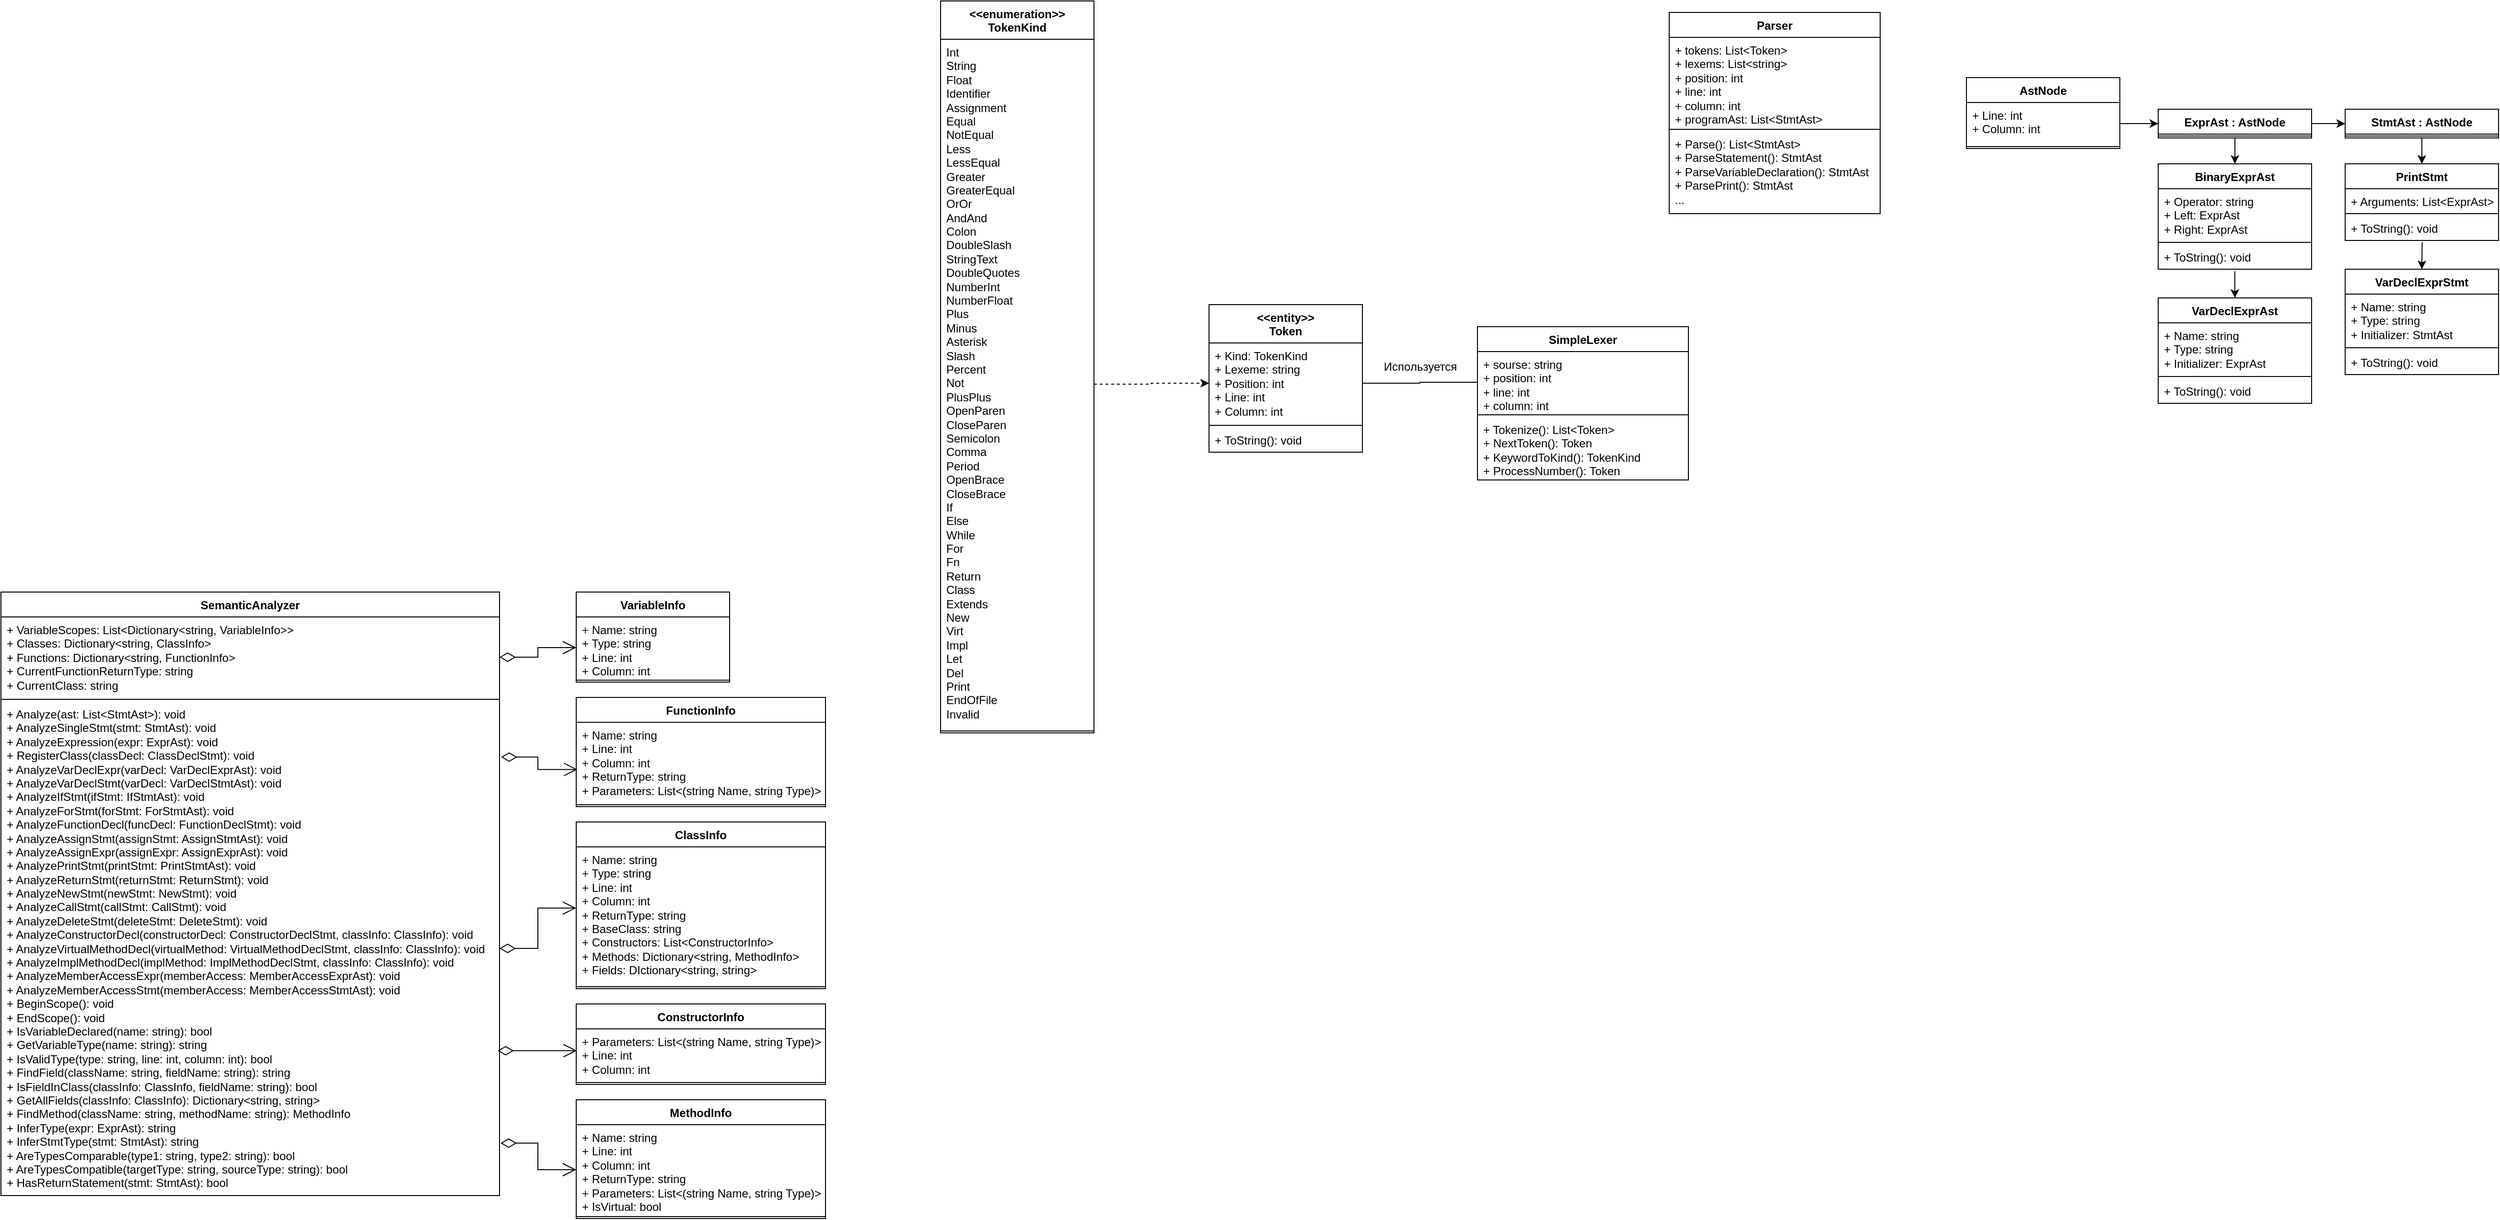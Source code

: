 <mxfile version="26.2.14">
  <diagram name="Page-1" id="e7e014a7-5840-1c2e-5031-d8a46d1fe8dd">
    <mxGraphModel dx="1787" dy="943" grid="1" gridSize="10" guides="1" tooltips="1" connect="1" arrows="1" fold="1" page="1" pageScale="1" pageWidth="1169" pageHeight="826" background="none" math="0" shadow="0">
      <root>
        <mxCell id="0" />
        <mxCell id="1" parent="0" />
        <mxCell id="PAyd272_Thw8yAXDjtvD-41" value="&lt;div&gt;&amp;lt;&amp;lt;entity&amp;gt;&amp;gt;&lt;/div&gt;Token" style="swimlane;fontStyle=1;align=center;verticalAlign=top;childLayout=stackLayout;horizontal=1;startSize=40;horizontalStack=0;resizeParent=1;resizeParentMax=0;resizeLast=0;collapsible=1;marginBottom=0;whiteSpace=wrap;html=1;" parent="1" vertex="1">
          <mxGeometry x="1330" y="650" width="160" height="154" as="geometry" />
        </mxCell>
        <mxCell id="PAyd272_Thw8yAXDjtvD-42" value="+ Kind: TokenKind&lt;div&gt;+ Lexeme: string&lt;/div&gt;&lt;div&gt;+ Position: int&lt;/div&gt;&lt;div&gt;+ Line: int&lt;/div&gt;&lt;div&gt;+ Column: int&lt;/div&gt;" style="text;strokeColor=none;fillColor=none;align=left;verticalAlign=top;spacingLeft=4;spacingRight=4;overflow=hidden;rotatable=0;points=[[0,0.5],[1,0.5]];portConstraint=eastwest;whiteSpace=wrap;html=1;" parent="PAyd272_Thw8yAXDjtvD-41" vertex="1">
          <mxGeometry y="40" width="160" height="84" as="geometry" />
        </mxCell>
        <mxCell id="PAyd272_Thw8yAXDjtvD-43" value="" style="line;strokeWidth=1;fillColor=none;align=left;verticalAlign=middle;spacingTop=-1;spacingLeft=3;spacingRight=3;rotatable=0;labelPosition=right;points=[];portConstraint=eastwest;strokeColor=inherit;" parent="PAyd272_Thw8yAXDjtvD-41" vertex="1">
          <mxGeometry y="124" width="160" height="4" as="geometry" />
        </mxCell>
        <mxCell id="PAyd272_Thw8yAXDjtvD-44" value="+ ToString(): void" style="text;strokeColor=none;fillColor=none;align=left;verticalAlign=top;spacingLeft=4;spacingRight=4;overflow=hidden;rotatable=0;points=[[0,0.5],[1,0.5]];portConstraint=eastwest;whiteSpace=wrap;html=1;" parent="PAyd272_Thw8yAXDjtvD-41" vertex="1">
          <mxGeometry y="128" width="160" height="26" as="geometry" />
        </mxCell>
        <mxCell id="PAyd272_Thw8yAXDjtvD-46" value="&lt;div&gt;&amp;lt;&amp;lt;enumeration&amp;gt;&amp;gt;&lt;/div&gt;TokenKind" style="swimlane;fontStyle=1;align=center;verticalAlign=top;childLayout=stackLayout;horizontal=1;startSize=40;horizontalStack=0;resizeParent=1;resizeParentMax=0;resizeLast=0;collapsible=1;marginBottom=0;whiteSpace=wrap;html=1;" parent="1" vertex="1">
          <mxGeometry x="1050" y="333" width="160" height="764" as="geometry" />
        </mxCell>
        <mxCell id="PAyd272_Thw8yAXDjtvD-47" value="Int&#xa;String&#xa;Float&#xa;Identifier&#xa;Assignment&#xa;Equal&#xa;NotEqual&#xa;Less&#xa;LessEqual&#xa;Greater&#xa;GreaterEqual&#xa;OrOr&#xa;AndAnd&#xa;Colon&#xa;DoubleSlash&#xa;StringText&#xa;DoubleQuotes&#xa;NumberInt&#xa;NumberFloat&#xa;Plus&#xa;Minus&#xa;Asterisk&#xa;Slash&#xa;Percent&#xa;Not&#xa;PlusPlus&#xa;OpenParen&#xa;CloseParen&#xa;Semicolon&#xa;Comma&#xa;Period&#xa;OpenBrace&#xa;CloseBrace&#xa;If&#xa;Else&#xa;While&#xa;For&#xa;Fn&#xa;Return&#xa;Class&#xa;Extends&#xa;New&#xa;Virt&#xa;Impl&#xa;Let&#xa;Del&#xa;Print&#xa;EndOfFile&#xa;Invalid" style="text;strokeColor=none;fillColor=none;align=left;verticalAlign=top;spacingLeft=4;spacingRight=4;overflow=hidden;rotatable=0;points=[[0,0.5],[1,0.5]];portConstraint=eastwest;whiteSpace=wrap;html=1;" parent="PAyd272_Thw8yAXDjtvD-46" vertex="1">
          <mxGeometry y="40" width="160" height="720" as="geometry" />
        </mxCell>
        <mxCell id="PAyd272_Thw8yAXDjtvD-48" value="" style="line;strokeWidth=1;fillColor=none;align=left;verticalAlign=middle;spacingTop=-1;spacingLeft=3;spacingRight=3;rotatable=0;labelPosition=right;points=[];portConstraint=eastwest;strokeColor=inherit;" parent="PAyd272_Thw8yAXDjtvD-46" vertex="1">
          <mxGeometry y="760" width="160" height="4" as="geometry" />
        </mxCell>
        <mxCell id="PAyd272_Thw8yAXDjtvD-84" style="edgeStyle=orthogonalEdgeStyle;rounded=0;orthogonalLoop=1;jettySize=auto;html=1;exitX=1;exitY=0.25;exitDx=0;exitDy=0;" parent="1" source="PAyd272_Thw8yAXDjtvD-50" edge="1">
          <mxGeometry relative="1" as="geometry">
            <mxPoint x="2280.333" y="431.333" as="targetPoint" />
          </mxGeometry>
        </mxCell>
        <mxCell id="PAyd272_Thw8yAXDjtvD-50" value="AstNode" style="swimlane;fontStyle=1;align=center;verticalAlign=top;childLayout=stackLayout;horizontal=1;startSize=26;horizontalStack=0;resizeParent=1;resizeParentMax=0;resizeLast=0;collapsible=1;marginBottom=0;whiteSpace=wrap;html=1;" parent="1" vertex="1">
          <mxGeometry x="2120" y="413" width="160" height="74" as="geometry" />
        </mxCell>
        <mxCell id="PAyd272_Thw8yAXDjtvD-51" value="+ Line: int&lt;div&gt;+ Column: int&lt;/div&gt;" style="text;strokeColor=none;fillColor=none;align=left;verticalAlign=top;spacingLeft=4;spacingRight=4;overflow=hidden;rotatable=0;points=[[0,0.5],[1,0.5]];portConstraint=eastwest;whiteSpace=wrap;html=1;" parent="PAyd272_Thw8yAXDjtvD-50" vertex="1">
          <mxGeometry y="26" width="160" height="44" as="geometry" />
        </mxCell>
        <mxCell id="PAyd272_Thw8yAXDjtvD-52" value="" style="line;strokeWidth=1;fillColor=none;align=left;verticalAlign=middle;spacingTop=-1;spacingLeft=3;spacingRight=3;rotatable=0;labelPosition=right;points=[];portConstraint=eastwest;strokeColor=inherit;" parent="PAyd272_Thw8yAXDjtvD-50" vertex="1">
          <mxGeometry y="70" width="160" height="4" as="geometry" />
        </mxCell>
        <mxCell id="PAyd272_Thw8yAXDjtvD-86" style="edgeStyle=orthogonalEdgeStyle;rounded=0;orthogonalLoop=1;jettySize=auto;html=1;exitX=1;exitY=0.5;exitDx=0;exitDy=0;" parent="1" source="PAyd272_Thw8yAXDjtvD-54" target="PAyd272_Thw8yAXDjtvD-57" edge="1">
          <mxGeometry relative="1" as="geometry" />
        </mxCell>
        <mxCell id="PAyd272_Thw8yAXDjtvD-87" style="edgeStyle=orthogonalEdgeStyle;rounded=0;orthogonalLoop=1;jettySize=auto;html=1;exitX=0.5;exitY=1;exitDx=0;exitDy=0;entryX=0.5;entryY=0;entryDx=0;entryDy=0;" parent="1" source="PAyd272_Thw8yAXDjtvD-54" target="PAyd272_Thw8yAXDjtvD-70" edge="1">
          <mxGeometry relative="1" as="geometry" />
        </mxCell>
        <mxCell id="PAyd272_Thw8yAXDjtvD-54" value="ExprAst : AstNode" style="swimlane;fontStyle=1;align=center;verticalAlign=top;childLayout=stackLayout;horizontal=1;startSize=26;horizontalStack=0;resizeParent=1;resizeParentMax=0;resizeLast=0;collapsible=1;marginBottom=0;whiteSpace=wrap;html=1;" parent="1" vertex="1">
          <mxGeometry x="2320" y="446" width="160" height="30" as="geometry" />
        </mxCell>
        <mxCell id="PAyd272_Thw8yAXDjtvD-56" value="" style="line;strokeWidth=1;fillColor=none;align=left;verticalAlign=middle;spacingTop=-1;spacingLeft=3;spacingRight=3;rotatable=0;labelPosition=right;points=[];portConstraint=eastwest;strokeColor=inherit;" parent="PAyd272_Thw8yAXDjtvD-54" vertex="1">
          <mxGeometry y="26" width="160" height="4" as="geometry" />
        </mxCell>
        <mxCell id="PAyd272_Thw8yAXDjtvD-57" value="StmtAst : AstNode" style="swimlane;fontStyle=1;align=center;verticalAlign=top;childLayout=stackLayout;horizontal=1;startSize=26;horizontalStack=0;resizeParent=1;resizeParentMax=0;resizeLast=0;collapsible=1;marginBottom=0;whiteSpace=wrap;html=1;" parent="1" vertex="1">
          <mxGeometry x="2515" y="446" width="160" height="30" as="geometry" />
        </mxCell>
        <mxCell id="PAyd272_Thw8yAXDjtvD-59" value="" style="line;strokeWidth=1;fillColor=none;align=left;verticalAlign=middle;spacingTop=-1;spacingLeft=3;spacingRight=3;rotatable=0;labelPosition=right;points=[];portConstraint=eastwest;strokeColor=inherit;" parent="PAyd272_Thw8yAXDjtvD-57" vertex="1">
          <mxGeometry y="26" width="160" height="4" as="geometry" />
        </mxCell>
        <mxCell id="PAyd272_Thw8yAXDjtvD-89" style="edgeStyle=orthogonalEdgeStyle;rounded=0;orthogonalLoop=1;jettySize=auto;html=1;exitX=0.5;exitY=0;exitDx=0;exitDy=0;entryX=0.5;entryY=1;entryDx=0;entryDy=0;startArrow=classic;startFill=1;endArrow=none;" parent="1" source="PAyd272_Thw8yAXDjtvD-66" target="PAyd272_Thw8yAXDjtvD-57" edge="1">
          <mxGeometry relative="1" as="geometry" />
        </mxCell>
        <mxCell id="PAyd272_Thw8yAXDjtvD-66" value="PrintStmt" style="swimlane;fontStyle=1;align=center;verticalAlign=top;childLayout=stackLayout;horizontal=1;startSize=26;horizontalStack=0;resizeParent=1;resizeParentMax=0;resizeLast=0;collapsible=1;marginBottom=0;whiteSpace=wrap;html=1;" parent="1" vertex="1">
          <mxGeometry x="2515" y="503" width="160" height="80" as="geometry" />
        </mxCell>
        <mxCell id="PAyd272_Thw8yAXDjtvD-67" value="+ Arguments: List&amp;lt;ExprAst&amp;gt;" style="text;strokeColor=none;fillColor=none;align=left;verticalAlign=top;spacingLeft=4;spacingRight=4;overflow=hidden;rotatable=0;points=[[0,0.5],[1,0.5]];portConstraint=eastwest;whiteSpace=wrap;html=1;" parent="PAyd272_Thw8yAXDjtvD-66" vertex="1">
          <mxGeometry y="26" width="160" height="24" as="geometry" />
        </mxCell>
        <mxCell id="PAyd272_Thw8yAXDjtvD-68" value="" style="line;strokeWidth=1;fillColor=none;align=left;verticalAlign=middle;spacingTop=-1;spacingLeft=3;spacingRight=3;rotatable=0;labelPosition=right;points=[];portConstraint=eastwest;strokeColor=inherit;" parent="PAyd272_Thw8yAXDjtvD-66" vertex="1">
          <mxGeometry y="50" width="160" height="4" as="geometry" />
        </mxCell>
        <mxCell id="PAyd272_Thw8yAXDjtvD-69" value="+ ToString(): void" style="text;strokeColor=none;fillColor=none;align=left;verticalAlign=top;spacingLeft=4;spacingRight=4;overflow=hidden;rotatable=0;points=[[0,0.5],[1,0.5]];portConstraint=eastwest;whiteSpace=wrap;html=1;" parent="PAyd272_Thw8yAXDjtvD-66" vertex="1">
          <mxGeometry y="54" width="160" height="26" as="geometry" />
        </mxCell>
        <mxCell id="PAyd272_Thw8yAXDjtvD-88" style="edgeStyle=orthogonalEdgeStyle;rounded=0;orthogonalLoop=1;jettySize=auto;html=1;exitX=0.499;exitY=1.082;exitDx=0;exitDy=0;entryX=0.5;entryY=0;entryDx=0;entryDy=0;exitPerimeter=0;" parent="1" source="PAyd272_Thw8yAXDjtvD-73" target="PAyd272_Thw8yAXDjtvD-74" edge="1">
          <mxGeometry relative="1" as="geometry" />
        </mxCell>
        <mxCell id="PAyd272_Thw8yAXDjtvD-70" value="BinaryExprAst" style="swimlane;fontStyle=1;align=center;verticalAlign=top;childLayout=stackLayout;horizontal=1;startSize=26;horizontalStack=0;resizeParent=1;resizeParentMax=0;resizeLast=0;collapsible=1;marginBottom=0;whiteSpace=wrap;html=1;" parent="1" vertex="1">
          <mxGeometry x="2320" y="503" width="160" height="110" as="geometry" />
        </mxCell>
        <mxCell id="PAyd272_Thw8yAXDjtvD-71" value="+ Operator: string&lt;div&gt;+ Left: ExprAst&lt;/div&gt;&lt;div&gt;+ Right:&amp;nbsp;&lt;span style=&quot;background-color: transparent; color: light-dark(rgb(0, 0, 0), rgb(255, 255, 255));&quot;&gt;ExprAst&lt;br&gt;&lt;/span&gt;&lt;/div&gt;" style="text;strokeColor=none;fillColor=none;align=left;verticalAlign=top;spacingLeft=4;spacingRight=4;overflow=hidden;rotatable=0;points=[[0,0.5],[1,0.5]];portConstraint=eastwest;whiteSpace=wrap;html=1;" parent="PAyd272_Thw8yAXDjtvD-70" vertex="1">
          <mxGeometry y="26" width="160" height="54" as="geometry" />
        </mxCell>
        <mxCell id="PAyd272_Thw8yAXDjtvD-72" value="" style="line;strokeWidth=1;fillColor=none;align=left;verticalAlign=middle;spacingTop=-1;spacingLeft=3;spacingRight=3;rotatable=0;labelPosition=right;points=[];portConstraint=eastwest;strokeColor=inherit;" parent="PAyd272_Thw8yAXDjtvD-70" vertex="1">
          <mxGeometry y="80" width="160" height="4" as="geometry" />
        </mxCell>
        <mxCell id="PAyd272_Thw8yAXDjtvD-73" value="+ ToString(): void" style="text;strokeColor=none;fillColor=none;align=left;verticalAlign=top;spacingLeft=4;spacingRight=4;overflow=hidden;rotatable=0;points=[[0,0.5],[1,0.5]];portConstraint=eastwest;whiteSpace=wrap;html=1;" parent="PAyd272_Thw8yAXDjtvD-70" vertex="1">
          <mxGeometry y="84" width="160" height="26" as="geometry" />
        </mxCell>
        <mxCell id="PAyd272_Thw8yAXDjtvD-74" value="VarDeclExprAst" style="swimlane;fontStyle=1;align=center;verticalAlign=top;childLayout=stackLayout;horizontal=1;startSize=26;horizontalStack=0;resizeParent=1;resizeParentMax=0;resizeLast=0;collapsible=1;marginBottom=0;whiteSpace=wrap;html=1;" parent="1" vertex="1">
          <mxGeometry x="2320" y="643" width="160" height="110" as="geometry" />
        </mxCell>
        <mxCell id="PAyd272_Thw8yAXDjtvD-75" value="+ Name: string&lt;div&gt;+ Type: string&lt;/div&gt;&lt;div&gt;+ Initializer: ExprAst&lt;br&gt;&lt;/div&gt;" style="text;strokeColor=none;fillColor=none;align=left;verticalAlign=top;spacingLeft=4;spacingRight=4;overflow=hidden;rotatable=0;points=[[0,0.5],[1,0.5]];portConstraint=eastwest;whiteSpace=wrap;html=1;" parent="PAyd272_Thw8yAXDjtvD-74" vertex="1">
          <mxGeometry y="26" width="160" height="54" as="geometry" />
        </mxCell>
        <mxCell id="PAyd272_Thw8yAXDjtvD-76" value="" style="line;strokeWidth=1;fillColor=none;align=left;verticalAlign=middle;spacingTop=-1;spacingLeft=3;spacingRight=3;rotatable=0;labelPosition=right;points=[];portConstraint=eastwest;strokeColor=inherit;" parent="PAyd272_Thw8yAXDjtvD-74" vertex="1">
          <mxGeometry y="80" width="160" height="4" as="geometry" />
        </mxCell>
        <mxCell id="PAyd272_Thw8yAXDjtvD-77" value="+ ToString(): void" style="text;strokeColor=none;fillColor=none;align=left;verticalAlign=top;spacingLeft=4;spacingRight=4;overflow=hidden;rotatable=0;points=[[0,0.5],[1,0.5]];portConstraint=eastwest;whiteSpace=wrap;html=1;" parent="PAyd272_Thw8yAXDjtvD-74" vertex="1">
          <mxGeometry y="84" width="160" height="26" as="geometry" />
        </mxCell>
        <mxCell id="PAyd272_Thw8yAXDjtvD-78" value="VarDeclExprStmt" style="swimlane;fontStyle=1;align=center;verticalAlign=top;childLayout=stackLayout;horizontal=1;startSize=26;horizontalStack=0;resizeParent=1;resizeParentMax=0;resizeLast=0;collapsible=1;marginBottom=0;whiteSpace=wrap;html=1;" parent="1" vertex="1">
          <mxGeometry x="2515" y="613" width="160" height="110" as="geometry" />
        </mxCell>
        <mxCell id="PAyd272_Thw8yAXDjtvD-79" value="+ Name: string&lt;div&gt;+ Type: string&lt;/div&gt;&lt;div&gt;+ Initializer: StmtAst&lt;br&gt;&lt;/div&gt;" style="text;strokeColor=none;fillColor=none;align=left;verticalAlign=top;spacingLeft=4;spacingRight=4;overflow=hidden;rotatable=0;points=[[0,0.5],[1,0.5]];portConstraint=eastwest;whiteSpace=wrap;html=1;" parent="PAyd272_Thw8yAXDjtvD-78" vertex="1">
          <mxGeometry y="26" width="160" height="54" as="geometry" />
        </mxCell>
        <mxCell id="PAyd272_Thw8yAXDjtvD-80" value="" style="line;strokeWidth=1;fillColor=none;align=left;verticalAlign=middle;spacingTop=-1;spacingLeft=3;spacingRight=3;rotatable=0;labelPosition=right;points=[];portConstraint=eastwest;strokeColor=inherit;" parent="PAyd272_Thw8yAXDjtvD-78" vertex="1">
          <mxGeometry y="80" width="160" height="4" as="geometry" />
        </mxCell>
        <mxCell id="PAyd272_Thw8yAXDjtvD-81" value="+ ToString(): void" style="text;strokeColor=none;fillColor=none;align=left;verticalAlign=top;spacingLeft=4;spacingRight=4;overflow=hidden;rotatable=0;points=[[0,0.5],[1,0.5]];portConstraint=eastwest;whiteSpace=wrap;html=1;" parent="PAyd272_Thw8yAXDjtvD-78" vertex="1">
          <mxGeometry y="84" width="160" height="26" as="geometry" />
        </mxCell>
        <mxCell id="PAyd272_Thw8yAXDjtvD-85" style="edgeStyle=orthogonalEdgeStyle;rounded=0;orthogonalLoop=1;jettySize=auto;html=1;exitX=1;exitY=0.5;exitDx=0;exitDy=0;entryX=0;entryY=0.5;entryDx=0;entryDy=0;" parent="1" source="PAyd272_Thw8yAXDjtvD-51" target="PAyd272_Thw8yAXDjtvD-54" edge="1">
          <mxGeometry relative="1" as="geometry" />
        </mxCell>
        <mxCell id="PAyd272_Thw8yAXDjtvD-91" style="edgeStyle=orthogonalEdgeStyle;rounded=0;orthogonalLoop=1;jettySize=auto;html=1;exitX=0.5;exitY=0;exitDx=0;exitDy=0;entryX=0.502;entryY=1.07;entryDx=0;entryDy=0;entryPerimeter=0;startArrow=classic;startFill=1;endArrow=none;" parent="1" source="PAyd272_Thw8yAXDjtvD-78" target="PAyd272_Thw8yAXDjtvD-69" edge="1">
          <mxGeometry relative="1" as="geometry" />
        </mxCell>
        <mxCell id="PAyd272_Thw8yAXDjtvD-93" value="Parser" style="swimlane;fontStyle=1;align=center;verticalAlign=top;childLayout=stackLayout;horizontal=1;startSize=26;horizontalStack=0;resizeParent=1;resizeParentMax=0;resizeLast=0;collapsible=1;marginBottom=0;whiteSpace=wrap;html=1;" parent="1" vertex="1">
          <mxGeometry x="1810" y="345" width="220" height="210" as="geometry" />
        </mxCell>
        <mxCell id="PAyd272_Thw8yAXDjtvD-94" value="+ tokens: List&amp;lt;Token&amp;gt;&lt;div&gt;+ lexems: List&amp;lt;string&amp;gt;&lt;/div&gt;&lt;div&gt;+ position: int&lt;/div&gt;&lt;div&gt;+ line: int&lt;/div&gt;&lt;div&gt;+ column: int&lt;/div&gt;&lt;div&gt;+ programAst: List&amp;lt;StmtAst&amp;gt;&lt;/div&gt;" style="text;strokeColor=none;fillColor=none;align=left;verticalAlign=top;spacingLeft=4;spacingRight=4;overflow=hidden;rotatable=0;points=[[0,0.5],[1,0.5]];portConstraint=eastwest;whiteSpace=wrap;html=1;" parent="PAyd272_Thw8yAXDjtvD-93" vertex="1">
          <mxGeometry y="26" width="220" height="94" as="geometry" />
        </mxCell>
        <mxCell id="PAyd272_Thw8yAXDjtvD-95" value="" style="line;strokeWidth=1;fillColor=none;align=left;verticalAlign=middle;spacingTop=-1;spacingLeft=3;spacingRight=3;rotatable=0;labelPosition=right;points=[];portConstraint=eastwest;strokeColor=inherit;" parent="PAyd272_Thw8yAXDjtvD-93" vertex="1">
          <mxGeometry y="120" width="220" height="4" as="geometry" />
        </mxCell>
        <mxCell id="PAyd272_Thw8yAXDjtvD-96" value="+ Parse(): List&amp;lt;StmtAst&amp;gt;&lt;div&gt;+ ParseStatement(): StmtAst&lt;/div&gt;&lt;div&gt;+ ParseVariableDeclaration(): StmtAst&lt;/div&gt;&lt;div&gt;+&amp;nbsp;ParsePrint(): StmtAst&lt;/div&gt;&lt;div&gt;...&lt;/div&gt;" style="text;strokeColor=none;fillColor=none;align=left;verticalAlign=top;spacingLeft=4;spacingRight=4;overflow=hidden;rotatable=0;points=[[0,0.5],[1,0.5]];portConstraint=eastwest;whiteSpace=wrap;html=1;" parent="PAyd272_Thw8yAXDjtvD-93" vertex="1">
          <mxGeometry y="124" width="220" height="86" as="geometry" />
        </mxCell>
        <mxCell id="PAyd272_Thw8yAXDjtvD-97" value="SimpleLexer" style="swimlane;fontStyle=1;align=center;verticalAlign=top;childLayout=stackLayout;horizontal=1;startSize=26;horizontalStack=0;resizeParent=1;resizeParentMax=0;resizeLast=0;collapsible=1;marginBottom=0;whiteSpace=wrap;html=1;" parent="1" vertex="1">
          <mxGeometry x="1610" y="673" width="220" height="160" as="geometry" />
        </mxCell>
        <mxCell id="PAyd272_Thw8yAXDjtvD-98" value="+ sourse: string&lt;div&gt;+ position: int&lt;/div&gt;&lt;div&gt;+ line: int&lt;/div&gt;&lt;div&gt;+ column: int&lt;/div&gt;" style="text;strokeColor=none;fillColor=none;align=left;verticalAlign=top;spacingLeft=4;spacingRight=4;overflow=hidden;rotatable=0;points=[[0,0.5],[1,0.5]];portConstraint=eastwest;whiteSpace=wrap;html=1;" parent="PAyd272_Thw8yAXDjtvD-97" vertex="1">
          <mxGeometry y="26" width="220" height="64" as="geometry" />
        </mxCell>
        <mxCell id="PAyd272_Thw8yAXDjtvD-99" value="" style="line;strokeWidth=1;fillColor=none;align=left;verticalAlign=middle;spacingTop=-1;spacingLeft=3;spacingRight=3;rotatable=0;labelPosition=right;points=[];portConstraint=eastwest;strokeColor=inherit;" parent="PAyd272_Thw8yAXDjtvD-97" vertex="1">
          <mxGeometry y="90" width="220" height="4" as="geometry" />
        </mxCell>
        <mxCell id="PAyd272_Thw8yAXDjtvD-100" value="+ Tokenize(): List&amp;lt;Token&amp;gt;&lt;div&gt;+ NextToken(): Token&lt;/div&gt;&lt;div&gt;+ KeywordToKind(): TokenKind&lt;/div&gt;&lt;div&gt;+&amp;nbsp;ProcessNumber(): Token&lt;/div&gt;" style="text;strokeColor=none;fillColor=none;align=left;verticalAlign=top;spacingLeft=4;spacingRight=4;overflow=hidden;rotatable=0;points=[[0,0.5],[1,0.5]];portConstraint=eastwest;whiteSpace=wrap;html=1;" parent="PAyd272_Thw8yAXDjtvD-97" vertex="1">
          <mxGeometry y="94" width="220" height="66" as="geometry" />
        </mxCell>
        <mxCell id="PAyd272_Thw8yAXDjtvD-101" value="SemanticAnalyzer" style="swimlane;fontStyle=1;align=center;verticalAlign=top;childLayout=stackLayout;horizontal=1;startSize=26;horizontalStack=0;resizeParent=1;resizeParentMax=0;resizeLast=0;collapsible=1;marginBottom=0;whiteSpace=wrap;html=1;" parent="1" vertex="1">
          <mxGeometry x="70" y="950" width="520" height="630" as="geometry" />
        </mxCell>
        <mxCell id="PAyd272_Thw8yAXDjtvD-102" value="+ VariableScopes: List&amp;lt;Dictionary&amp;lt;string, VariableInfo&amp;gt;&amp;gt;&lt;div&gt;+&amp;nbsp;&lt;span style=&quot;background-color: transparent; color: light-dark(rgb(0, 0, 0), rgb(255, 255, 255));&quot;&gt;Classes:&amp;nbsp;&lt;/span&gt;&lt;span style=&quot;background-color: transparent; color: light-dark(rgb(0, 0, 0), rgb(255, 255, 255));&quot;&gt;Dictionary&amp;lt;string, ClassInfo&amp;gt;&lt;/span&gt;&lt;/div&gt;&lt;div&gt;+&amp;nbsp;&lt;span style=&quot;background-color: transparent; color: light-dark(rgb(0, 0, 0), rgb(255, 255, 255));&quot;&gt;Functions:&amp;nbsp;&lt;/span&gt;&lt;span style=&quot;background-color: transparent; color: light-dark(rgb(0, 0, 0), rgb(255, 255, 255));&quot;&gt;Dictionary&amp;lt;string, FunctionInfo&amp;gt;&amp;nbsp;&lt;/span&gt;&lt;/div&gt;&lt;div&gt;+ CurrentFunctionReturnType: string&lt;/div&gt;&lt;div&gt;+ CurrentClass: string&lt;/div&gt;" style="text;strokeColor=none;fillColor=none;align=left;verticalAlign=top;spacingLeft=4;spacingRight=4;overflow=hidden;rotatable=0;points=[[0,0.5],[1,0.5]];portConstraint=eastwest;whiteSpace=wrap;html=1;" parent="PAyd272_Thw8yAXDjtvD-101" vertex="1">
          <mxGeometry y="26" width="520" height="84" as="geometry" />
        </mxCell>
        <mxCell id="PAyd272_Thw8yAXDjtvD-103" value="" style="line;strokeWidth=1;fillColor=none;align=left;verticalAlign=middle;spacingTop=-1;spacingLeft=3;spacingRight=3;rotatable=0;labelPosition=right;points=[];portConstraint=eastwest;strokeColor=inherit;" parent="PAyd272_Thw8yAXDjtvD-101" vertex="1">
          <mxGeometry y="110" width="520" height="4" as="geometry" />
        </mxCell>
        <mxCell id="PAyd272_Thw8yAXDjtvD-104" value="&lt;div&gt;+ Analyze(ast: List&amp;lt;StmtAst&amp;gt;): void&lt;/div&gt;&lt;div&gt;+ AnalyzeSingleStmt(stmt: StmtAst): void&lt;/div&gt;&lt;div&gt;+ AnalyzeExpression(expr: ExprAst): void&lt;/div&gt;&lt;div&gt;+ RegisterClass(classDecl: ClassDeclStmt): void&lt;/div&gt;&lt;div&gt;+ AnalyzeVarDeclExpr(varDecl: VarDeclExprAst): void&lt;/div&gt;&lt;div&gt;+ AnalyzeVarDeclStmt(varDecl: VarDeclStmtAst): void&lt;/div&gt;&lt;div&gt;+ AnalyzeIfStmt(ifStmt: IfStmtAst): void&lt;/div&gt;&lt;div&gt;+ AnalyzeForStmt(forStmt: ForStmtAst): void&lt;/div&gt;&lt;div&gt;+ AnalyzeFunctionDecl(funcDecl: FunctionDeclStmt): void&lt;/div&gt;&lt;div&gt;+ AnalyzeAssignStmt(assignStmt: AssignStmtAst): void&lt;/div&gt;&lt;div&gt;+ AnalyzeAssignExpr(assignExpr: AssignExprAst): void&lt;/div&gt;&lt;div&gt;+ AnalyzePrintStmt(printStmt: PrintStmtAst): void&lt;/div&gt;&lt;div&gt;+ AnalyzeReturnStmt(returnStmt: ReturnStmt): void&lt;/div&gt;&lt;div&gt;+ AnalyzeNewStmt(newStmt: NewStmt): void&lt;/div&gt;&lt;div&gt;+ AnalyzeCallStmt(callStmt: CallStmt): void&lt;/div&gt;&lt;div&gt;+ AnalyzeDeleteStmt(deleteStmt: DeleteStmt): void&lt;/div&gt;&lt;div&gt;+ AnalyzeConstructorDecl(constructorDecl: ConstructorDeclStmt, classInfo: ClassInfo): void&lt;/div&gt;&lt;div&gt;+ AnalyzeVirtualMethodDecl(virtualMethod: VirtualMethodDeclStmt, classInfo: ClassInfo): void&lt;/div&gt;&lt;div&gt;+ AnalyzeImplMethodDecl(implMethod: ImplMethodDeclStmt, classInfo: ClassInfo): void&lt;/div&gt;&lt;div&gt;+ AnalyzeMemberAccessExpr(memberAccess: MemberAccessExprAst): void&lt;/div&gt;&lt;div&gt;+ AnalyzeMemberAccessStmt(memberAccess: MemberAccessStmtAst): void&lt;/div&gt;&lt;div&gt;+ BeginScope(): void&lt;/div&gt;&lt;div&gt;+ EndScope(): void&lt;/div&gt;&lt;div&gt;+ IsVariableDeclared(name: string): bool&lt;/div&gt;&lt;div&gt;+ GetVariableType(name: string): string&lt;/div&gt;&lt;div&gt;+ IsValidType(type: string, line: int, column: int): bool&lt;/div&gt;&lt;div&gt;+ FindField(className: string, fieldName: string): string&lt;/div&gt;&lt;div&gt;+ IsFieldInClass(classInfo: ClassInfo, fieldName: string): bool&lt;/div&gt;&lt;div&gt;+ GetAllFields(classInfo: ClassInfo): Dictionary&amp;lt;string, string&amp;gt;&lt;/div&gt;&lt;div&gt;+ FindMethod(className: string, methodName: string): MethodInfo&lt;/div&gt;&lt;div&gt;+ InferType(expr: ExprAst): string&lt;/div&gt;&lt;div&gt;+ InferStmtType(stmt: StmtAst): string&lt;/div&gt;&lt;div&gt;+ AreTypesComparable(type1: string, type2: string): bool&lt;/div&gt;&lt;div&gt;+ AreTypesCompatible(targetType: string, sourceType: string): bool&lt;/div&gt;&lt;div&gt;+ HasReturnStatement(stmt: StmtAst): bool&lt;/div&gt;" style="text;strokeColor=none;fillColor=none;align=left;verticalAlign=top;spacingLeft=4;spacingRight=4;overflow=hidden;rotatable=0;points=[[0,0.5],[1,0.5]];portConstraint=eastwest;whiteSpace=wrap;html=1;" parent="PAyd272_Thw8yAXDjtvD-101" vertex="1">
          <mxGeometry y="114" width="520" height="516" as="geometry" />
        </mxCell>
        <mxCell id="PAyd272_Thw8yAXDjtvD-106" style="edgeStyle=orthogonalEdgeStyle;rounded=0;orthogonalLoop=1;jettySize=auto;html=1;exitX=1;exitY=0.5;exitDx=0;exitDy=0;entryX=0;entryY=0.5;entryDx=0;entryDy=0;dashed=1;" parent="1" source="PAyd272_Thw8yAXDjtvD-47" target="PAyd272_Thw8yAXDjtvD-42" edge="1">
          <mxGeometry relative="1" as="geometry" />
        </mxCell>
        <mxCell id="PAyd272_Thw8yAXDjtvD-109" style="edgeStyle=orthogonalEdgeStyle;rounded=0;orthogonalLoop=1;jettySize=auto;html=1;exitX=1;exitY=0.5;exitDx=0;exitDy=0;entryX=0;entryY=0.5;entryDx=0;entryDy=0;endArrow=none;startFill=0;" parent="1" source="PAyd272_Thw8yAXDjtvD-42" target="PAyd272_Thw8yAXDjtvD-98" edge="1">
          <mxGeometry relative="1" as="geometry" />
        </mxCell>
        <mxCell id="PAyd272_Thw8yAXDjtvD-110" value="Используется" style="text;html=1;align=center;verticalAlign=middle;resizable=0;points=[];autosize=1;strokeColor=none;fillColor=none;" parent="1" vertex="1">
          <mxGeometry x="1500" y="700" width="100" height="30" as="geometry" />
        </mxCell>
        <mxCell id="GHP_JnTNa04vNhp3ZJTi-1" value="VariableInfo" style="swimlane;fontStyle=1;align=center;verticalAlign=top;childLayout=stackLayout;horizontal=1;startSize=26;horizontalStack=0;resizeParent=1;resizeParentMax=0;resizeLast=0;collapsible=1;marginBottom=0;whiteSpace=wrap;html=1;" parent="1" vertex="1">
          <mxGeometry x="670" y="950" width="160" height="94" as="geometry" />
        </mxCell>
        <mxCell id="GHP_JnTNa04vNhp3ZJTi-2" value="+ Name: string&lt;div&gt;+ Type: string&lt;/div&gt;&lt;div&gt;+ Line: int&lt;/div&gt;&lt;div&gt;+ Column: int&lt;/div&gt;" style="text;strokeColor=none;fillColor=none;align=left;verticalAlign=top;spacingLeft=4;spacingRight=4;overflow=hidden;rotatable=0;points=[[0,0.5],[1,0.5]];portConstraint=eastwest;whiteSpace=wrap;html=1;" parent="GHP_JnTNa04vNhp3ZJTi-1" vertex="1">
          <mxGeometry y="26" width="160" height="64" as="geometry" />
        </mxCell>
        <mxCell id="GHP_JnTNa04vNhp3ZJTi-3" value="" style="line;strokeWidth=1;fillColor=none;align=left;verticalAlign=middle;spacingTop=-1;spacingLeft=3;spacingRight=3;rotatable=0;labelPosition=right;points=[];portConstraint=eastwest;strokeColor=inherit;" parent="GHP_JnTNa04vNhp3ZJTi-1" vertex="1">
          <mxGeometry y="90" width="160" height="4" as="geometry" />
        </mxCell>
        <mxCell id="GHP_JnTNa04vNhp3ZJTi-6" value="ClassInfo" style="swimlane;fontStyle=1;align=center;verticalAlign=top;childLayout=stackLayout;horizontal=1;startSize=26;horizontalStack=0;resizeParent=1;resizeParentMax=0;resizeLast=0;collapsible=1;marginBottom=0;whiteSpace=wrap;html=1;" parent="1" vertex="1">
          <mxGeometry x="670" y="1190" width="260" height="174" as="geometry" />
        </mxCell>
        <mxCell id="GHP_JnTNa04vNhp3ZJTi-7" value="+ Name: string&lt;div&gt;+ Type: string&lt;/div&gt;&lt;div&gt;+ Line: int&lt;/div&gt;&lt;div&gt;+ Column: int&lt;/div&gt;&lt;div&gt;+ ReturnType: string&lt;/div&gt;&lt;div&gt;+ BaseClass: string&lt;/div&gt;&lt;div&gt;+ Constructors: List&amp;lt;ConstructorInfo&amp;gt;&lt;/div&gt;&lt;div&gt;+ Methods: Dictionary&amp;lt;string, MethodInfo&amp;gt;&lt;/div&gt;&lt;div&gt;+ Fields: DIctionary&amp;lt;string, string&amp;gt;&lt;/div&gt;" style="text;strokeColor=none;fillColor=none;align=left;verticalAlign=top;spacingLeft=4;spacingRight=4;overflow=hidden;rotatable=0;points=[[0,0.5],[1,0.5]];portConstraint=eastwest;whiteSpace=wrap;html=1;" parent="GHP_JnTNa04vNhp3ZJTi-6" vertex="1">
          <mxGeometry y="26" width="260" height="144" as="geometry" />
        </mxCell>
        <mxCell id="GHP_JnTNa04vNhp3ZJTi-8" value="" style="line;strokeWidth=1;fillColor=none;align=left;verticalAlign=middle;spacingTop=-1;spacingLeft=3;spacingRight=3;rotatable=0;labelPosition=right;points=[];portConstraint=eastwest;strokeColor=inherit;" parent="GHP_JnTNa04vNhp3ZJTi-6" vertex="1">
          <mxGeometry y="170" width="260" height="4" as="geometry" />
        </mxCell>
        <mxCell id="GHP_JnTNa04vNhp3ZJTi-10" value="ConstructorInfo" style="swimlane;fontStyle=1;align=center;verticalAlign=top;childLayout=stackLayout;horizontal=1;startSize=26;horizontalStack=0;resizeParent=1;resizeParentMax=0;resizeLast=0;collapsible=1;marginBottom=0;whiteSpace=wrap;html=1;" parent="1" vertex="1">
          <mxGeometry x="670" y="1380" width="260" height="84" as="geometry" />
        </mxCell>
        <mxCell id="GHP_JnTNa04vNhp3ZJTi-11" value="+ Parameters: List&amp;lt;(string Name, string Type)&amp;gt;&lt;div&gt;+ Line: int&lt;/div&gt;&lt;div&gt;+ Column: int&lt;/div&gt;" style="text;strokeColor=none;fillColor=none;align=left;verticalAlign=top;spacingLeft=4;spacingRight=4;overflow=hidden;rotatable=0;points=[[0,0.5],[1,0.5]];portConstraint=eastwest;whiteSpace=wrap;html=1;" parent="GHP_JnTNa04vNhp3ZJTi-10" vertex="1">
          <mxGeometry y="26" width="260" height="54" as="geometry" />
        </mxCell>
        <mxCell id="GHP_JnTNa04vNhp3ZJTi-12" value="" style="line;strokeWidth=1;fillColor=none;align=left;verticalAlign=middle;spacingTop=-1;spacingLeft=3;spacingRight=3;rotatable=0;labelPosition=right;points=[];portConstraint=eastwest;strokeColor=inherit;" parent="GHP_JnTNa04vNhp3ZJTi-10" vertex="1">
          <mxGeometry y="80" width="260" height="4" as="geometry" />
        </mxCell>
        <mxCell id="GHP_JnTNa04vNhp3ZJTi-13" value="FunctionInfo" style="swimlane;fontStyle=1;align=center;verticalAlign=top;childLayout=stackLayout;horizontal=1;startSize=26;horizontalStack=0;resizeParent=1;resizeParentMax=0;resizeLast=0;collapsible=1;marginBottom=0;whiteSpace=wrap;html=1;" parent="1" vertex="1">
          <mxGeometry x="670" y="1060" width="260" height="114" as="geometry" />
        </mxCell>
        <mxCell id="GHP_JnTNa04vNhp3ZJTi-14" value="+ Name: string&lt;div&gt;+ Line: int&lt;/div&gt;&lt;div&gt;+ Column: int&lt;/div&gt;&lt;div&gt;+ ReturnType: string&lt;/div&gt;&lt;div&gt;+ Parameters: List&amp;lt;(string Name, string Type)&amp;gt;&lt;/div&gt;" style="text;strokeColor=none;fillColor=none;align=left;verticalAlign=top;spacingLeft=4;spacingRight=4;overflow=hidden;rotatable=0;points=[[0,0.5],[1,0.5]];portConstraint=eastwest;whiteSpace=wrap;html=1;" parent="GHP_JnTNa04vNhp3ZJTi-13" vertex="1">
          <mxGeometry y="26" width="260" height="84" as="geometry" />
        </mxCell>
        <mxCell id="GHP_JnTNa04vNhp3ZJTi-15" value="" style="line;strokeWidth=1;fillColor=none;align=left;verticalAlign=middle;spacingTop=-1;spacingLeft=3;spacingRight=3;rotatable=0;labelPosition=right;points=[];portConstraint=eastwest;strokeColor=inherit;" parent="GHP_JnTNa04vNhp3ZJTi-13" vertex="1">
          <mxGeometry y="110" width="260" height="4" as="geometry" />
        </mxCell>
        <mxCell id="GHP_JnTNa04vNhp3ZJTi-16" value="MethodInfo" style="swimlane;fontStyle=1;align=center;verticalAlign=top;childLayout=stackLayout;horizontal=1;startSize=26;horizontalStack=0;resizeParent=1;resizeParentMax=0;resizeLast=0;collapsible=1;marginBottom=0;whiteSpace=wrap;html=1;" parent="1" vertex="1">
          <mxGeometry x="670" y="1480" width="260" height="124" as="geometry" />
        </mxCell>
        <mxCell id="GHP_JnTNa04vNhp3ZJTi-17" value="+ Name: string&lt;div&gt;+ Line: int&lt;/div&gt;&lt;div&gt;+ Column: int&lt;/div&gt;&lt;div&gt;+ ReturnType: string&lt;/div&gt;&lt;div&gt;+ Parameters: List&amp;lt;(string Name, string Type)&amp;gt;&lt;/div&gt;&lt;div&gt;+ IsVirtual: bool&lt;/div&gt;" style="text;strokeColor=none;fillColor=none;align=left;verticalAlign=top;spacingLeft=4;spacingRight=4;overflow=hidden;rotatable=0;points=[[0,0.5],[1,0.5]];portConstraint=eastwest;whiteSpace=wrap;html=1;" parent="GHP_JnTNa04vNhp3ZJTi-16" vertex="1">
          <mxGeometry y="26" width="260" height="94" as="geometry" />
        </mxCell>
        <mxCell id="GHP_JnTNa04vNhp3ZJTi-18" value="" style="line;strokeWidth=1;fillColor=none;align=left;verticalAlign=middle;spacingTop=-1;spacingLeft=3;spacingRight=3;rotatable=0;labelPosition=right;points=[];portConstraint=eastwest;strokeColor=inherit;" parent="GHP_JnTNa04vNhp3ZJTi-16" vertex="1">
          <mxGeometry y="120" width="260" height="4" as="geometry" />
        </mxCell>
        <mxCell id="GHP_JnTNa04vNhp3ZJTi-20" value="" style="endArrow=open;html=1;endSize=12;startArrow=diamondThin;startSize=14;startFill=0;edgeStyle=orthogonalEdgeStyle;align=left;verticalAlign=bottom;rounded=0;exitX=1;exitY=0.5;exitDx=0;exitDy=0;entryX=0;entryY=0.444;entryDx=0;entryDy=0;entryPerimeter=0;" parent="1" source="PAyd272_Thw8yAXDjtvD-104" target="GHP_JnTNa04vNhp3ZJTi-7" edge="1">
          <mxGeometry x="-1" y="3" relative="1" as="geometry">
            <mxPoint x="640" y="1240" as="sourcePoint" />
            <mxPoint x="800" y="1240" as="targetPoint" />
          </mxGeometry>
        </mxCell>
        <mxCell id="GHP_JnTNa04vNhp3ZJTi-21" value="" style="endArrow=open;html=1;endSize=12;startArrow=diamondThin;startSize=14;startFill=0;edgeStyle=orthogonalEdgeStyle;align=left;verticalAlign=bottom;rounded=0;exitX=0.996;exitY=0.707;exitDx=0;exitDy=0;exitPerimeter=0;entryX=0.003;entryY=0.421;entryDx=0;entryDy=0;entryPerimeter=0;" parent="1" source="PAyd272_Thw8yAXDjtvD-104" target="GHP_JnTNa04vNhp3ZJTi-11" edge="1">
          <mxGeometry x="-1" y="3" relative="1" as="geometry">
            <mxPoint x="600" y="1463.5" as="sourcePoint" />
            <mxPoint x="660" y="1430" as="targetPoint" />
          </mxGeometry>
        </mxCell>
        <mxCell id="GHP_JnTNa04vNhp3ZJTi-22" value="" style="endArrow=open;html=1;endSize=12;startArrow=diamondThin;startSize=14;startFill=0;edgeStyle=orthogonalEdgeStyle;align=left;verticalAlign=bottom;rounded=0;exitX=1.003;exitY=0.113;exitDx=0;exitDy=0;exitPerimeter=0;entryX=0.005;entryY=0.586;entryDx=0;entryDy=0;entryPerimeter=0;" parent="1" source="PAyd272_Thw8yAXDjtvD-104" target="GHP_JnTNa04vNhp3ZJTi-14" edge="1">
          <mxGeometry x="-1" y="3" relative="1" as="geometry">
            <mxPoint x="600" y="1290" as="sourcePoint" />
            <mxPoint x="760" y="1290" as="targetPoint" />
          </mxGeometry>
        </mxCell>
        <mxCell id="GHP_JnTNa04vNhp3ZJTi-23" value="" style="endArrow=open;html=1;endSize=12;startArrow=diamondThin;startSize=14;startFill=0;edgeStyle=orthogonalEdgeStyle;align=left;verticalAlign=bottom;rounded=0;exitX=1;exitY=0.5;exitDx=0;exitDy=0;entryX=0;entryY=0.5;entryDx=0;entryDy=0;" parent="1" source="PAyd272_Thw8yAXDjtvD-102" target="GHP_JnTNa04vNhp3ZJTi-2" edge="1">
          <mxGeometry x="-1" y="3" relative="1" as="geometry">
            <mxPoint x="640" y="1039.48" as="sourcePoint" />
            <mxPoint x="720" y="997.48" as="targetPoint" />
          </mxGeometry>
        </mxCell>
        <mxCell id="GHP_JnTNa04vNhp3ZJTi-24" value="" style="endArrow=open;html=1;endSize=12;startArrow=diamondThin;startSize=14;startFill=0;edgeStyle=orthogonalEdgeStyle;align=left;verticalAlign=bottom;rounded=0;exitX=1.002;exitY=0.894;exitDx=0;exitDy=0;exitPerimeter=0;entryX=0;entryY=0.5;entryDx=0;entryDy=0;" parent="1" source="PAyd272_Thw8yAXDjtvD-104" target="GHP_JnTNa04vNhp3ZJTi-17" edge="1">
          <mxGeometry x="-1" y="3" relative="1" as="geometry">
            <mxPoint x="600" y="1510" as="sourcePoint" />
            <mxPoint x="760" y="1510" as="targetPoint" />
          </mxGeometry>
        </mxCell>
      </root>
    </mxGraphModel>
  </diagram>
</mxfile>
